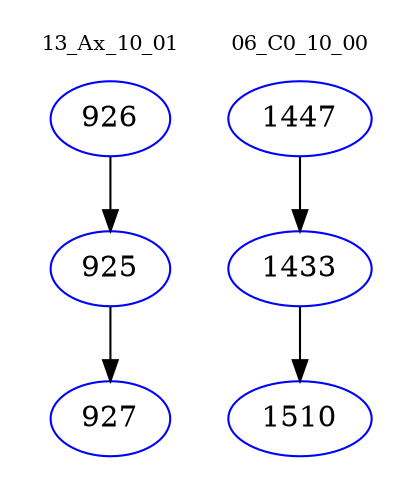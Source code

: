 digraph{
subgraph cluster_0 {
color = white
label = "13_Ax_10_01";
fontsize=10;
T0_926 [label="926", color="blue"]
T0_926 -> T0_925 [color="black"]
T0_925 [label="925", color="blue"]
T0_925 -> T0_927 [color="black"]
T0_927 [label="927", color="blue"]
}
subgraph cluster_1 {
color = white
label = "06_C0_10_00";
fontsize=10;
T1_1447 [label="1447", color="blue"]
T1_1447 -> T1_1433 [color="black"]
T1_1433 [label="1433", color="blue"]
T1_1433 -> T1_1510 [color="black"]
T1_1510 [label="1510", color="blue"]
}
}

